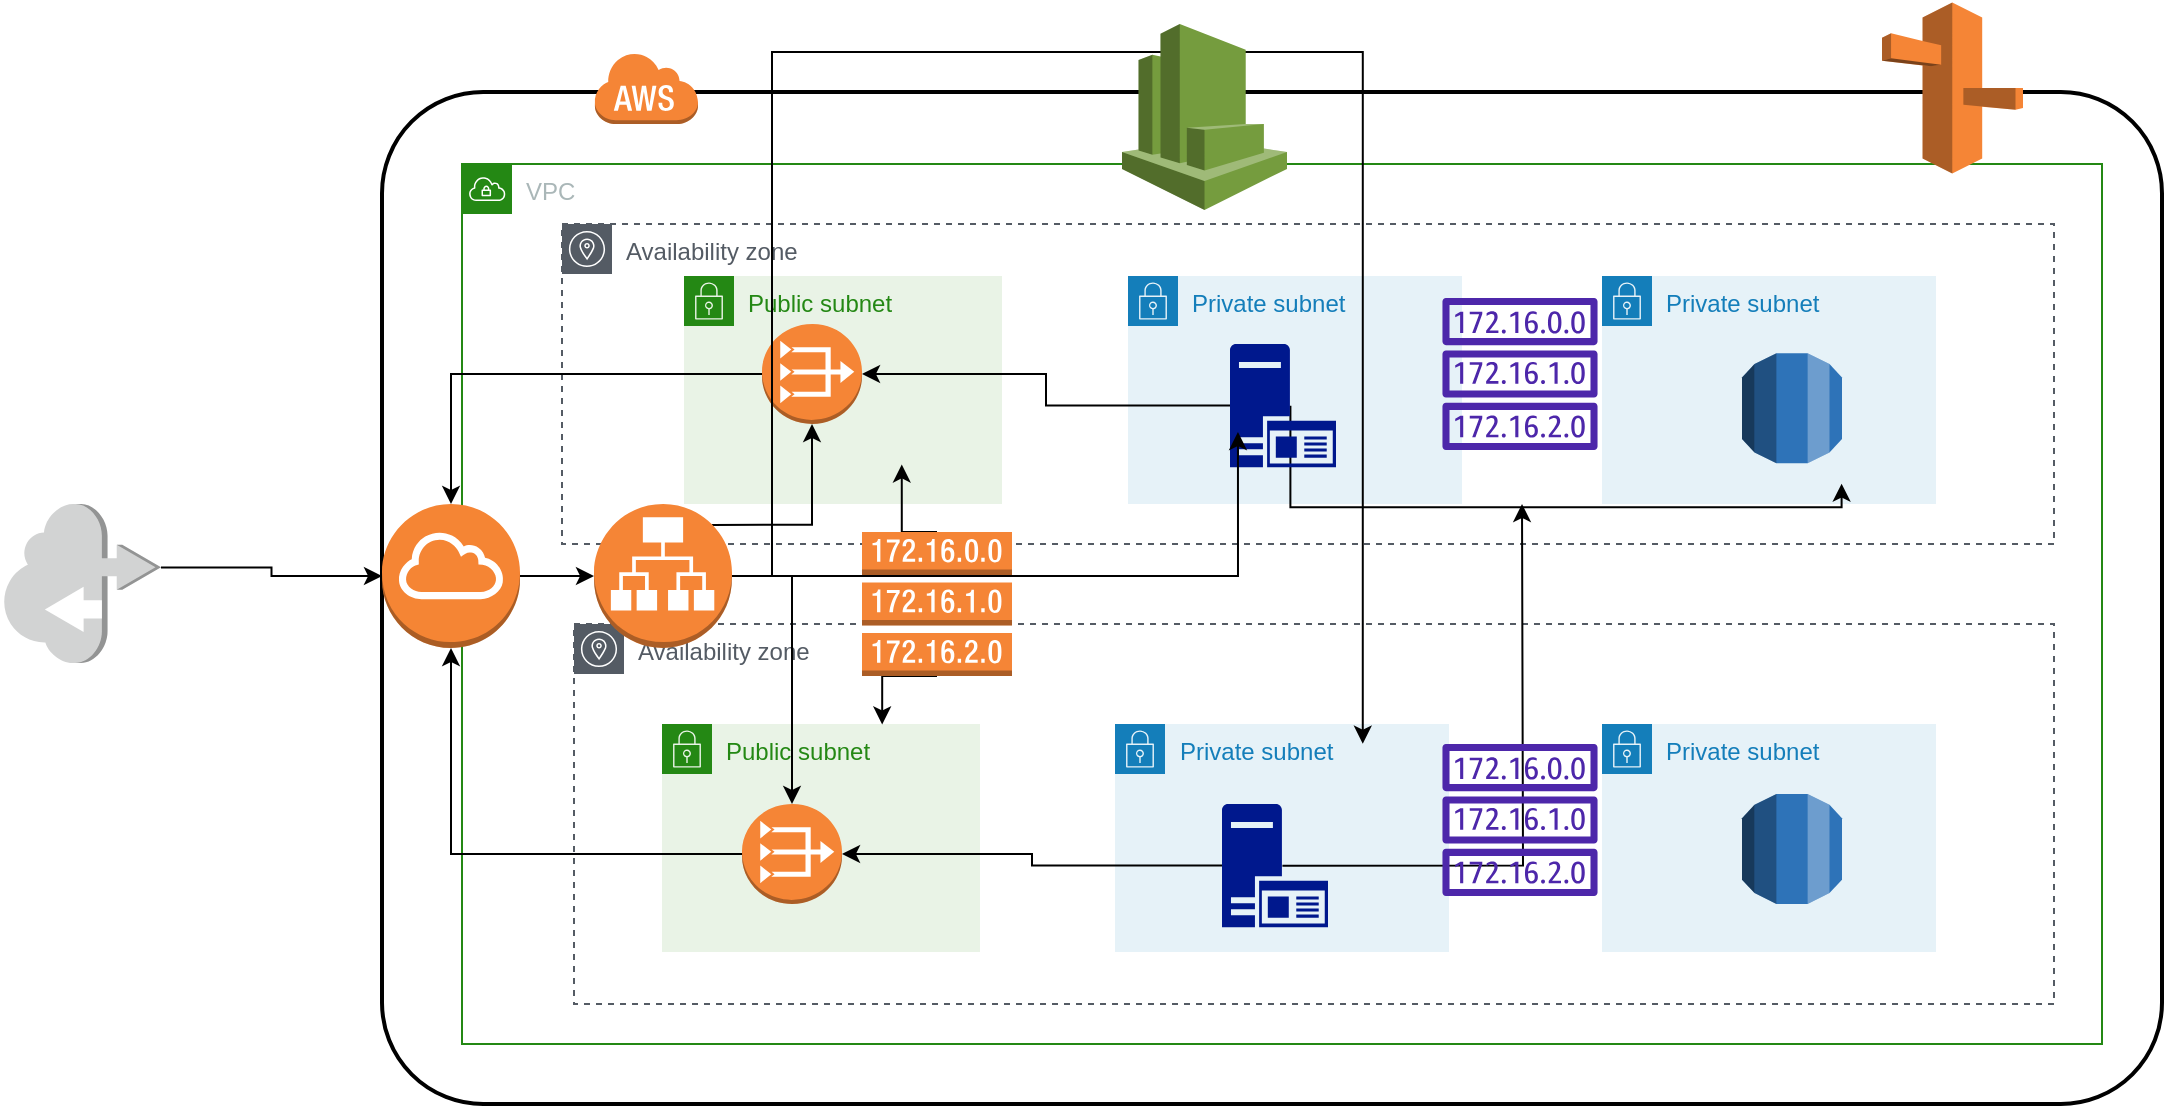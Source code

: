 <mxfile version="21.6.2" type="github">
  <diagram name="Page-1" id="7T87YtwwjkjDopiV0FKy">
    <mxGraphModel dx="1707" dy="1639" grid="1" gridSize="10" guides="1" tooltips="1" connect="1" arrows="1" fold="1" page="1" pageScale="1" pageWidth="827" pageHeight="1169" math="0" shadow="0">
      <root>
        <mxCell id="0" />
        <mxCell id="1" parent="0" />
        <mxCell id="Ibm3mERoiWyxqdfLu7A_-1" value="VPC" style="points=[[0,0],[0.25,0],[0.5,0],[0.75,0],[1,0],[1,0.25],[1,0.5],[1,0.75],[1,1],[0.75,1],[0.5,1],[0.25,1],[0,1],[0,0.75],[0,0.5],[0,0.25]];outlineConnect=0;gradientColor=none;html=1;whiteSpace=wrap;fontSize=12;fontStyle=0;container=1;pointerEvents=0;collapsible=0;recursiveResize=0;shape=mxgraph.aws4.group;grIcon=mxgraph.aws4.group_vpc;strokeColor=#248814;fillColor=none;verticalAlign=top;align=left;spacingLeft=30;fontColor=#AAB7B8;dashed=0;" vertex="1" parent="1">
          <mxGeometry x="30" y="40" width="820" height="440" as="geometry" />
        </mxCell>
        <mxCell id="Ibm3mERoiWyxqdfLu7A_-2" value="Availability zone" style="sketch=0;outlineConnect=0;gradientColor=none;html=1;whiteSpace=wrap;fontSize=12;fontStyle=0;shape=mxgraph.aws4.group;grIcon=mxgraph.aws4.group_availability_zone;strokeColor=#545B64;fillColor=none;verticalAlign=top;align=left;spacingLeft=30;fontColor=#545B64;dashed=1;" vertex="1" parent="Ibm3mERoiWyxqdfLu7A_-1">
          <mxGeometry x="50" y="30" width="746" height="160" as="geometry" />
        </mxCell>
        <mxCell id="Ibm3mERoiWyxqdfLu7A_-3" value="Availability zone" style="sketch=0;outlineConnect=0;gradientColor=none;html=1;whiteSpace=wrap;fontSize=12;fontStyle=0;shape=mxgraph.aws4.group;grIcon=mxgraph.aws4.group_availability_zone;strokeColor=#545B64;fillColor=none;verticalAlign=top;align=left;spacingLeft=30;fontColor=#545B64;dashed=1;" vertex="1" parent="Ibm3mERoiWyxqdfLu7A_-1">
          <mxGeometry x="56" y="230" width="740" height="190" as="geometry" />
        </mxCell>
        <mxCell id="Ibm3mERoiWyxqdfLu7A_-10" value="Public subnet" style="points=[[0,0],[0.25,0],[0.5,0],[0.75,0],[1,0],[1,0.25],[1,0.5],[1,0.75],[1,1],[0.75,1],[0.5,1],[0.25,1],[0,1],[0,0.75],[0,0.5],[0,0.25]];outlineConnect=0;gradientColor=none;html=1;whiteSpace=wrap;fontSize=12;fontStyle=0;container=1;pointerEvents=0;collapsible=0;recursiveResize=0;shape=mxgraph.aws4.group;grIcon=mxgraph.aws4.group_security_group;grStroke=0;strokeColor=#248814;fillColor=#E9F3E6;verticalAlign=top;align=left;spacingLeft=30;fontColor=#248814;dashed=0;" vertex="1" parent="Ibm3mERoiWyxqdfLu7A_-1">
          <mxGeometry x="111" y="56" width="159" height="114" as="geometry" />
        </mxCell>
        <mxCell id="Ibm3mERoiWyxqdfLu7A_-13" value="Public subnet" style="points=[[0,0],[0.25,0],[0.5,0],[0.75,0],[1,0],[1,0.25],[1,0.5],[1,0.75],[1,1],[0.75,1],[0.5,1],[0.25,1],[0,1],[0,0.75],[0,0.5],[0,0.25]];outlineConnect=0;gradientColor=none;html=1;whiteSpace=wrap;fontSize=12;fontStyle=0;container=1;pointerEvents=0;collapsible=0;recursiveResize=0;shape=mxgraph.aws4.group;grIcon=mxgraph.aws4.group_security_group;grStroke=0;strokeColor=#248814;fillColor=#E9F3E6;verticalAlign=top;align=left;spacingLeft=30;fontColor=#248814;dashed=0;" vertex="1" parent="Ibm3mERoiWyxqdfLu7A_-1">
          <mxGeometry x="100" y="280" width="159" height="114" as="geometry" />
        </mxCell>
        <mxCell id="Ibm3mERoiWyxqdfLu7A_-16" value="Private subnet" style="points=[[0,0],[0.25,0],[0.5,0],[0.75,0],[1,0],[1,0.25],[1,0.5],[1,0.75],[1,1],[0.75,1],[0.5,1],[0.25,1],[0,1],[0,0.75],[0,0.5],[0,0.25]];outlineConnect=0;gradientColor=none;html=1;whiteSpace=wrap;fontSize=12;fontStyle=0;container=1;pointerEvents=0;collapsible=0;recursiveResize=0;shape=mxgraph.aws4.group;grIcon=mxgraph.aws4.group_security_group;grStroke=0;strokeColor=#147EBA;fillColor=#E6F2F8;verticalAlign=top;align=left;spacingLeft=30;fontColor=#147EBA;dashed=0;" vertex="1" parent="Ibm3mERoiWyxqdfLu7A_-1">
          <mxGeometry x="333" y="56" width="167" height="114" as="geometry" />
        </mxCell>
        <mxCell id="Ibm3mERoiWyxqdfLu7A_-17" value="Private subnet" style="points=[[0,0],[0.25,0],[0.5,0],[0.75,0],[1,0],[1,0.25],[1,0.5],[1,0.75],[1,1],[0.75,1],[0.5,1],[0.25,1],[0,1],[0,0.75],[0,0.5],[0,0.25]];outlineConnect=0;gradientColor=none;html=1;whiteSpace=wrap;fontSize=12;fontStyle=0;container=1;pointerEvents=0;collapsible=0;recursiveResize=0;shape=mxgraph.aws4.group;grIcon=mxgraph.aws4.group_security_group;grStroke=0;strokeColor=#147EBA;fillColor=#E6F2F8;verticalAlign=top;align=left;spacingLeft=30;fontColor=#147EBA;dashed=0;" vertex="1" parent="Ibm3mERoiWyxqdfLu7A_-1">
          <mxGeometry x="570" y="56" width="167" height="114" as="geometry" />
        </mxCell>
        <mxCell id="Ibm3mERoiWyxqdfLu7A_-18" value="Private subnet" style="points=[[0,0],[0.25,0],[0.5,0],[0.75,0],[1,0],[1,0.25],[1,0.5],[1,0.75],[1,1],[0.75,1],[0.5,1],[0.25,1],[0,1],[0,0.75],[0,0.5],[0,0.25]];outlineConnect=0;gradientColor=none;html=1;whiteSpace=wrap;fontSize=12;fontStyle=0;container=1;pointerEvents=0;collapsible=0;recursiveResize=0;shape=mxgraph.aws4.group;grIcon=mxgraph.aws4.group_security_group;grStroke=0;strokeColor=#147EBA;fillColor=#E6F2F8;verticalAlign=top;align=left;spacingLeft=30;fontColor=#147EBA;dashed=0;" vertex="1" parent="Ibm3mERoiWyxqdfLu7A_-1">
          <mxGeometry x="326.5" y="280" width="167" height="114" as="geometry" />
        </mxCell>
        <mxCell id="Ibm3mERoiWyxqdfLu7A_-19" value="Private subnet" style="points=[[0,0],[0.25,0],[0.5,0],[0.75,0],[1,0],[1,0.25],[1,0.5],[1,0.75],[1,1],[0.75,1],[0.5,1],[0.25,1],[0,1],[0,0.75],[0,0.5],[0,0.25]];outlineConnect=0;gradientColor=none;html=1;whiteSpace=wrap;fontSize=12;fontStyle=0;container=1;pointerEvents=0;collapsible=0;recursiveResize=0;shape=mxgraph.aws4.group;grIcon=mxgraph.aws4.group_security_group;grStroke=0;strokeColor=#147EBA;fillColor=#E6F2F8;verticalAlign=top;align=left;spacingLeft=30;fontColor=#147EBA;dashed=0;" vertex="1" parent="Ibm3mERoiWyxqdfLu7A_-1">
          <mxGeometry x="570" y="280" width="167" height="114" as="geometry" />
        </mxCell>
        <mxCell id="Ibm3mERoiWyxqdfLu7A_-26" value="" style="rounded=1;arcSize=10;dashed=0;fillColor=none;gradientColor=none;strokeWidth=2;" vertex="1" parent="1">
          <mxGeometry x="-10" y="4" width="890" height="506" as="geometry" />
        </mxCell>
        <mxCell id="Ibm3mERoiWyxqdfLu7A_-27" value="" style="dashed=0;html=1;shape=mxgraph.aws3.cloud;fillColor=#F58536;gradientColor=none;dashed=0;" vertex="1" parent="1">
          <mxGeometry x="96" y="-16" width="52" height="36" as="geometry" />
        </mxCell>
        <mxCell id="Ibm3mERoiWyxqdfLu7A_-59" style="edgeStyle=orthogonalEdgeStyle;rounded=0;orthogonalLoop=1;jettySize=auto;html=1;exitX=1;exitY=0.5;exitDx=0;exitDy=0;exitPerimeter=0;entryX=0;entryY=0.5;entryDx=0;entryDy=0;entryPerimeter=0;" edge="1" parent="1" source="Ibm3mERoiWyxqdfLu7A_-28" target="Ibm3mERoiWyxqdfLu7A_-41">
          <mxGeometry relative="1" as="geometry" />
        </mxCell>
        <mxCell id="Ibm3mERoiWyxqdfLu7A_-28" value="" style="outlineConnect=0;dashed=0;verticalLabelPosition=bottom;verticalAlign=top;align=center;html=1;shape=mxgraph.aws3.internet_gateway;fillColor=#F58534;gradientColor=none;" vertex="1" parent="1">
          <mxGeometry x="-10" y="210" width="69" height="72" as="geometry" />
        </mxCell>
        <mxCell id="Ibm3mERoiWyxqdfLu7A_-50" style="edgeStyle=orthogonalEdgeStyle;rounded=0;orthogonalLoop=1;jettySize=auto;html=1;" edge="1" parent="1" source="Ibm3mERoiWyxqdfLu7A_-30" target="Ibm3mERoiWyxqdfLu7A_-28">
          <mxGeometry relative="1" as="geometry" />
        </mxCell>
        <mxCell id="Ibm3mERoiWyxqdfLu7A_-30" value="" style="outlineConnect=0;dashed=0;verticalLabelPosition=bottom;verticalAlign=top;align=center;html=1;shape=mxgraph.aws3.vpc_nat_gateway;fillColor=#F58536;gradientColor=none;" vertex="1" parent="1">
          <mxGeometry x="180" y="120" width="50" height="50" as="geometry" />
        </mxCell>
        <mxCell id="Ibm3mERoiWyxqdfLu7A_-52" style="edgeStyle=orthogonalEdgeStyle;rounded=0;orthogonalLoop=1;jettySize=auto;html=1;exitX=0;exitY=0.5;exitDx=0;exitDy=0;exitPerimeter=0;" edge="1" parent="1" source="Ibm3mERoiWyxqdfLu7A_-31" target="Ibm3mERoiWyxqdfLu7A_-28">
          <mxGeometry relative="1" as="geometry" />
        </mxCell>
        <mxCell id="Ibm3mERoiWyxqdfLu7A_-31" value="" style="outlineConnect=0;dashed=0;verticalLabelPosition=bottom;verticalAlign=top;align=center;html=1;shape=mxgraph.aws3.vpc_nat_gateway;fillColor=#F58536;gradientColor=none;" vertex="1" parent="1">
          <mxGeometry x="170" y="360" width="50" height="50" as="geometry" />
        </mxCell>
        <mxCell id="Ibm3mERoiWyxqdfLu7A_-54" style="edgeStyle=orthogonalEdgeStyle;rounded=0;orthogonalLoop=1;jettySize=auto;html=1;" edge="1" parent="1" source="Ibm3mERoiWyxqdfLu7A_-35" target="Ibm3mERoiWyxqdfLu7A_-31">
          <mxGeometry relative="1" as="geometry" />
        </mxCell>
        <mxCell id="Ibm3mERoiWyxqdfLu7A_-71" style="edgeStyle=orthogonalEdgeStyle;rounded=0;orthogonalLoop=1;jettySize=auto;html=1;exitX=0.57;exitY=0.5;exitDx=0;exitDy=0;exitPerimeter=0;" edge="1" parent="1" source="Ibm3mERoiWyxqdfLu7A_-35">
          <mxGeometry relative="1" as="geometry">
            <mxPoint x="560" y="210" as="targetPoint" />
          </mxGeometry>
        </mxCell>
        <mxCell id="Ibm3mERoiWyxqdfLu7A_-35" value="" style="sketch=0;aspect=fixed;pointerEvents=1;shadow=0;dashed=0;html=1;strokeColor=none;labelPosition=center;verticalLabelPosition=bottom;verticalAlign=top;align=center;fillColor=#00188D;shape=mxgraph.mscae.enterprise.application_server2" vertex="1" parent="1">
          <mxGeometry x="410" y="360" width="53" height="61.63" as="geometry" />
        </mxCell>
        <mxCell id="Ibm3mERoiWyxqdfLu7A_-42" value="" style="edgeStyle=orthogonalEdgeStyle;rounded=0;orthogonalLoop=1;jettySize=auto;html=1;" edge="1" parent="1" source="Ibm3mERoiWyxqdfLu7A_-36" target="Ibm3mERoiWyxqdfLu7A_-30">
          <mxGeometry relative="1" as="geometry" />
        </mxCell>
        <mxCell id="Ibm3mERoiWyxqdfLu7A_-65" style="edgeStyle=orthogonalEdgeStyle;rounded=0;orthogonalLoop=1;jettySize=auto;html=1;exitX=0.57;exitY=0.5;exitDx=0;exitDy=0;exitPerimeter=0;entryX=0.82;entryY=0.387;entryDx=0;entryDy=0;entryPerimeter=0;" edge="1" parent="1" source="Ibm3mERoiWyxqdfLu7A_-36" target="Ibm3mERoiWyxqdfLu7A_-26">
          <mxGeometry relative="1" as="geometry" />
        </mxCell>
        <mxCell id="Ibm3mERoiWyxqdfLu7A_-36" value="" style="sketch=0;aspect=fixed;pointerEvents=1;shadow=0;dashed=0;html=1;strokeColor=none;labelPosition=center;verticalLabelPosition=bottom;verticalAlign=top;align=center;fillColor=#00188D;shape=mxgraph.mscae.enterprise.application_server2" vertex="1" parent="1">
          <mxGeometry x="414" y="130" width="53" height="61.63" as="geometry" />
        </mxCell>
        <mxCell id="Ibm3mERoiWyxqdfLu7A_-38" value="" style="outlineConnect=0;dashed=0;verticalLabelPosition=bottom;verticalAlign=top;align=center;html=1;shape=mxgraph.aws3.rds;fillColor=#2E73B8;gradientColor=none;" vertex="1" parent="1">
          <mxGeometry x="670" y="355" width="50" height="55" as="geometry" />
        </mxCell>
        <mxCell id="Ibm3mERoiWyxqdfLu7A_-39" value="" style="outlineConnect=0;dashed=0;verticalLabelPosition=bottom;verticalAlign=top;align=center;html=1;shape=mxgraph.aws3.rds;fillColor=#2E73B8;gradientColor=none;" vertex="1" parent="1">
          <mxGeometry x="670" y="134.63" width="50" height="55" as="geometry" />
        </mxCell>
        <mxCell id="Ibm3mERoiWyxqdfLu7A_-57" value="" style="edgeStyle=orthogonalEdgeStyle;rounded=0;orthogonalLoop=1;jettySize=auto;html=1;" edge="1" parent="1" source="Ibm3mERoiWyxqdfLu7A_-41" target="Ibm3mERoiWyxqdfLu7A_-31">
          <mxGeometry relative="1" as="geometry" />
        </mxCell>
        <mxCell id="Ibm3mERoiWyxqdfLu7A_-58" style="edgeStyle=orthogonalEdgeStyle;rounded=0;orthogonalLoop=1;jettySize=auto;html=1;exitX=0.855;exitY=0.145;exitDx=0;exitDy=0;exitPerimeter=0;" edge="1" parent="1" source="Ibm3mERoiWyxqdfLu7A_-41" target="Ibm3mERoiWyxqdfLu7A_-30">
          <mxGeometry relative="1" as="geometry" />
        </mxCell>
        <mxCell id="Ibm3mERoiWyxqdfLu7A_-72" style="edgeStyle=orthogonalEdgeStyle;rounded=0;orthogonalLoop=1;jettySize=auto;html=1;exitX=1;exitY=0.5;exitDx=0;exitDy=0;exitPerimeter=0;entryX=0.075;entryY=0.714;entryDx=0;entryDy=0;entryPerimeter=0;" edge="1" parent="1" source="Ibm3mERoiWyxqdfLu7A_-41" target="Ibm3mERoiWyxqdfLu7A_-36">
          <mxGeometry relative="1" as="geometry" />
        </mxCell>
        <mxCell id="Ibm3mERoiWyxqdfLu7A_-74" style="edgeStyle=orthogonalEdgeStyle;rounded=0;orthogonalLoop=1;jettySize=auto;html=1;exitX=1;exitY=0.5;exitDx=0;exitDy=0;exitPerimeter=0;entryX=0.551;entryY=0.644;entryDx=0;entryDy=0;entryPerimeter=0;" edge="1" parent="1" source="Ibm3mERoiWyxqdfLu7A_-41" target="Ibm3mERoiWyxqdfLu7A_-26">
          <mxGeometry relative="1" as="geometry" />
        </mxCell>
        <mxCell id="Ibm3mERoiWyxqdfLu7A_-41" value="" style="outlineConnect=0;dashed=0;verticalLabelPosition=bottom;verticalAlign=top;align=center;html=1;shape=mxgraph.aws3.application_load_balancer;fillColor=#F58536;gradientColor=none;" vertex="1" parent="1">
          <mxGeometry x="96" y="210" width="69" height="72" as="geometry" />
        </mxCell>
        <mxCell id="Ibm3mERoiWyxqdfLu7A_-60" value="" style="outlineConnect=0;dashed=0;verticalLabelPosition=bottom;verticalAlign=top;align=center;html=1;shape=mxgraph.aws3.route_53;fillColor=#F58536;gradientColor=none;" vertex="1" parent="1">
          <mxGeometry x="740" y="-40.75" width="70.5" height="85.5" as="geometry" />
        </mxCell>
        <mxCell id="Ibm3mERoiWyxqdfLu7A_-61" value="" style="shape=image;html=1;verticalAlign=top;verticalLabelPosition=bottom;labelBackgroundColor=#ffffff;imageAspect=0;aspect=fixed;image=https://cdn2.iconfinder.com/data/icons/whcompare-servers-web-hosting/50/ssl-certificate-128.png" vertex="1" parent="1">
          <mxGeometry x="560" width="80" height="80" as="geometry" />
        </mxCell>
        <mxCell id="Ibm3mERoiWyxqdfLu7A_-67" style="edgeStyle=orthogonalEdgeStyle;rounded=0;orthogonalLoop=1;jettySize=auto;html=1;exitX=0.5;exitY=0;exitDx=0;exitDy=0;exitPerimeter=0;entryX=0.292;entryY=0.368;entryDx=0;entryDy=0;entryPerimeter=0;" edge="1" parent="1" source="Ibm3mERoiWyxqdfLu7A_-62" target="Ibm3mERoiWyxqdfLu7A_-26">
          <mxGeometry relative="1" as="geometry" />
        </mxCell>
        <mxCell id="Ibm3mERoiWyxqdfLu7A_-68" style="edgeStyle=orthogonalEdgeStyle;rounded=0;orthogonalLoop=1;jettySize=auto;html=1;exitX=0.5;exitY=1;exitDx=0;exitDy=0;exitPerimeter=0;entryX=0.281;entryY=0.625;entryDx=0;entryDy=0;entryPerimeter=0;" edge="1" parent="1" source="Ibm3mERoiWyxqdfLu7A_-62" target="Ibm3mERoiWyxqdfLu7A_-26">
          <mxGeometry relative="1" as="geometry" />
        </mxCell>
        <mxCell id="Ibm3mERoiWyxqdfLu7A_-62" value="" style="outlineConnect=0;dashed=0;verticalLabelPosition=bottom;verticalAlign=top;align=center;html=1;shape=mxgraph.aws3.route_table;fillColor=#F58536;gradientColor=none;" vertex="1" parent="1">
          <mxGeometry x="230" y="224" width="75" height="72" as="geometry" />
        </mxCell>
        <mxCell id="Ibm3mERoiWyxqdfLu7A_-63" value="" style="sketch=0;outlineConnect=0;fontColor=#232F3E;gradientColor=none;fillColor=#4D27AA;strokeColor=none;dashed=0;verticalLabelPosition=bottom;verticalAlign=top;align=center;html=1;fontSize=12;fontStyle=0;aspect=fixed;pointerEvents=1;shape=mxgraph.aws4.route_table;" vertex="1" parent="1">
          <mxGeometry x="520" y="107" width="78" height="76" as="geometry" />
        </mxCell>
        <mxCell id="Ibm3mERoiWyxqdfLu7A_-64" value="" style="sketch=0;outlineConnect=0;fontColor=#232F3E;gradientColor=none;fillColor=#4D27AA;strokeColor=none;dashed=0;verticalLabelPosition=bottom;verticalAlign=top;align=center;html=1;fontSize=12;fontStyle=0;aspect=fixed;pointerEvents=1;shape=mxgraph.aws4.route_table;" vertex="1" parent="1">
          <mxGeometry x="520" y="330" width="78" height="76" as="geometry" />
        </mxCell>
        <mxCell id="Ibm3mERoiWyxqdfLu7A_-69" value="" style="outlineConnect=0;dashed=0;verticalLabelPosition=bottom;verticalAlign=top;align=center;html=1;shape=mxgraph.aws3.cloudwatch;fillColor=#759C3E;gradientColor=none;" vertex="1" parent="1">
          <mxGeometry x="360" y="-30" width="82.5" height="93" as="geometry" />
        </mxCell>
        <mxCell id="Ibm3mERoiWyxqdfLu7A_-77" style="edgeStyle=orthogonalEdgeStyle;rounded=0;orthogonalLoop=1;jettySize=auto;html=1;exitX=0.6;exitY=1;exitDx=0;exitDy=0;exitPerimeter=0;" edge="1" parent="1" source="Ibm3mERoiWyxqdfLu7A_-75" target="Ibm3mERoiWyxqdfLu7A_-28">
          <mxGeometry relative="1" as="geometry" />
        </mxCell>
        <mxCell id="Ibm3mERoiWyxqdfLu7A_-75" value="" style="outlineConnect=0;dashed=0;verticalLabelPosition=bottom;verticalAlign=top;align=center;html=1;shape=mxgraph.aws3.internet;fillColor=#D2D3D3;gradientColor=none;rotation=-90;" vertex="1" parent="1">
          <mxGeometry x="-200" y="210" width="79.5" height="79.5" as="geometry" />
        </mxCell>
      </root>
    </mxGraphModel>
  </diagram>
</mxfile>
